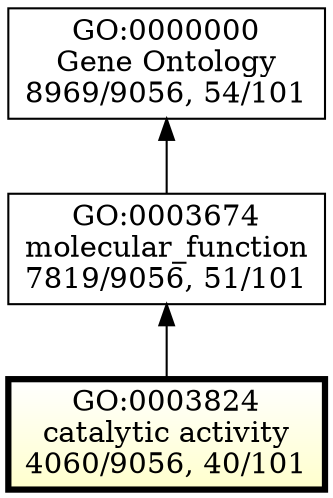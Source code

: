 /* Generated with Ontologizer 2.1 build 20160628-1269 */
digraph G {nodesep=0.4;
GO_0003824[shape="box",label="GO:0003824\ncatalytic activity\n4060/9056, 40/101",gradientangle=270,style="filled,setlinewidth(3)",fillcolor="white:0.166667,0.200000,1.000000"];
GO_0000000[shape="box",label="GO:0000000\nGene Ontology\n8969/9056, 54/101"];
GO_0003674[shape="box",label="GO:0003674\nmolecular_function\n7819/9056, 51/101"];
GO_0000000 -> GO_0003674[color=black,dir="back",tooltip="molecular_function  Gene Ontology"];

GO_0003674 -> GO_0003824[color=black,dir="back",tooltip="catalytic activity is a molecular_function"];

}
